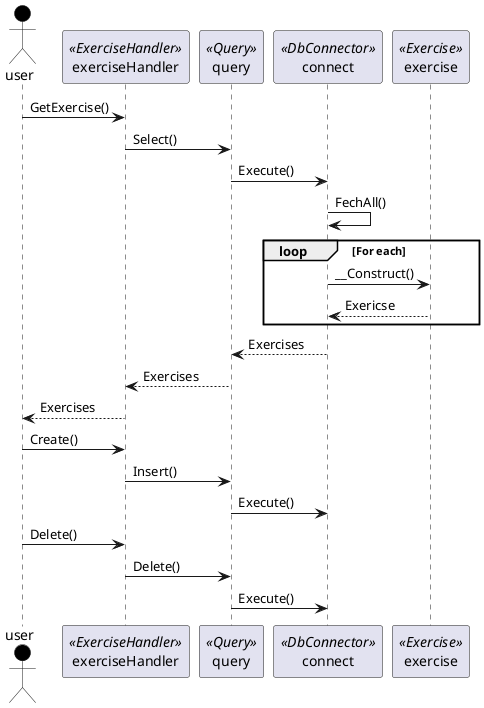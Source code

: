 @startuml

actor user as user #black
participant exerciseHandler as ExerciseHandler <<ExerciseHandler>>
participant query as Query <<Query>>
participant connect as DbConnector <<DbConnector>> 
participant exercise as Exercise <<Exercise>>
user -> ExerciseHandler : GetExercise()
ExerciseHandler -> Query : Select()
Query -> DbConnector : Execute()
DbConnector->DbConnector : FechAll()
loop For each 
DbConnector->Exercise : __Construct()
Exercise-->DbConnector : Exericse
end
DbConnector --> Query : Exercises
Query --> ExerciseHandler : Exercises
ExerciseHandler --> user : Exercises

user->ExerciseHandler : Create()
ExerciseHandler->Query : Insert()
Query->DbConnector : Execute()
user->ExerciseHandler : Delete()
ExerciseHandler->Query : Delete()
Query->DbConnector : Execute()
@enduml